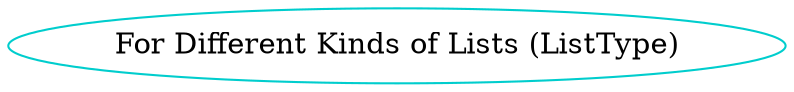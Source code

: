 digraph listtype {
    /* definitions for each type component */
	ListType 	    [shape=oval, color=cyan3, label="For Different Kinds of Lists (ListType)"];
}

/* dot -Tpng sample.dot -o sample.png */
